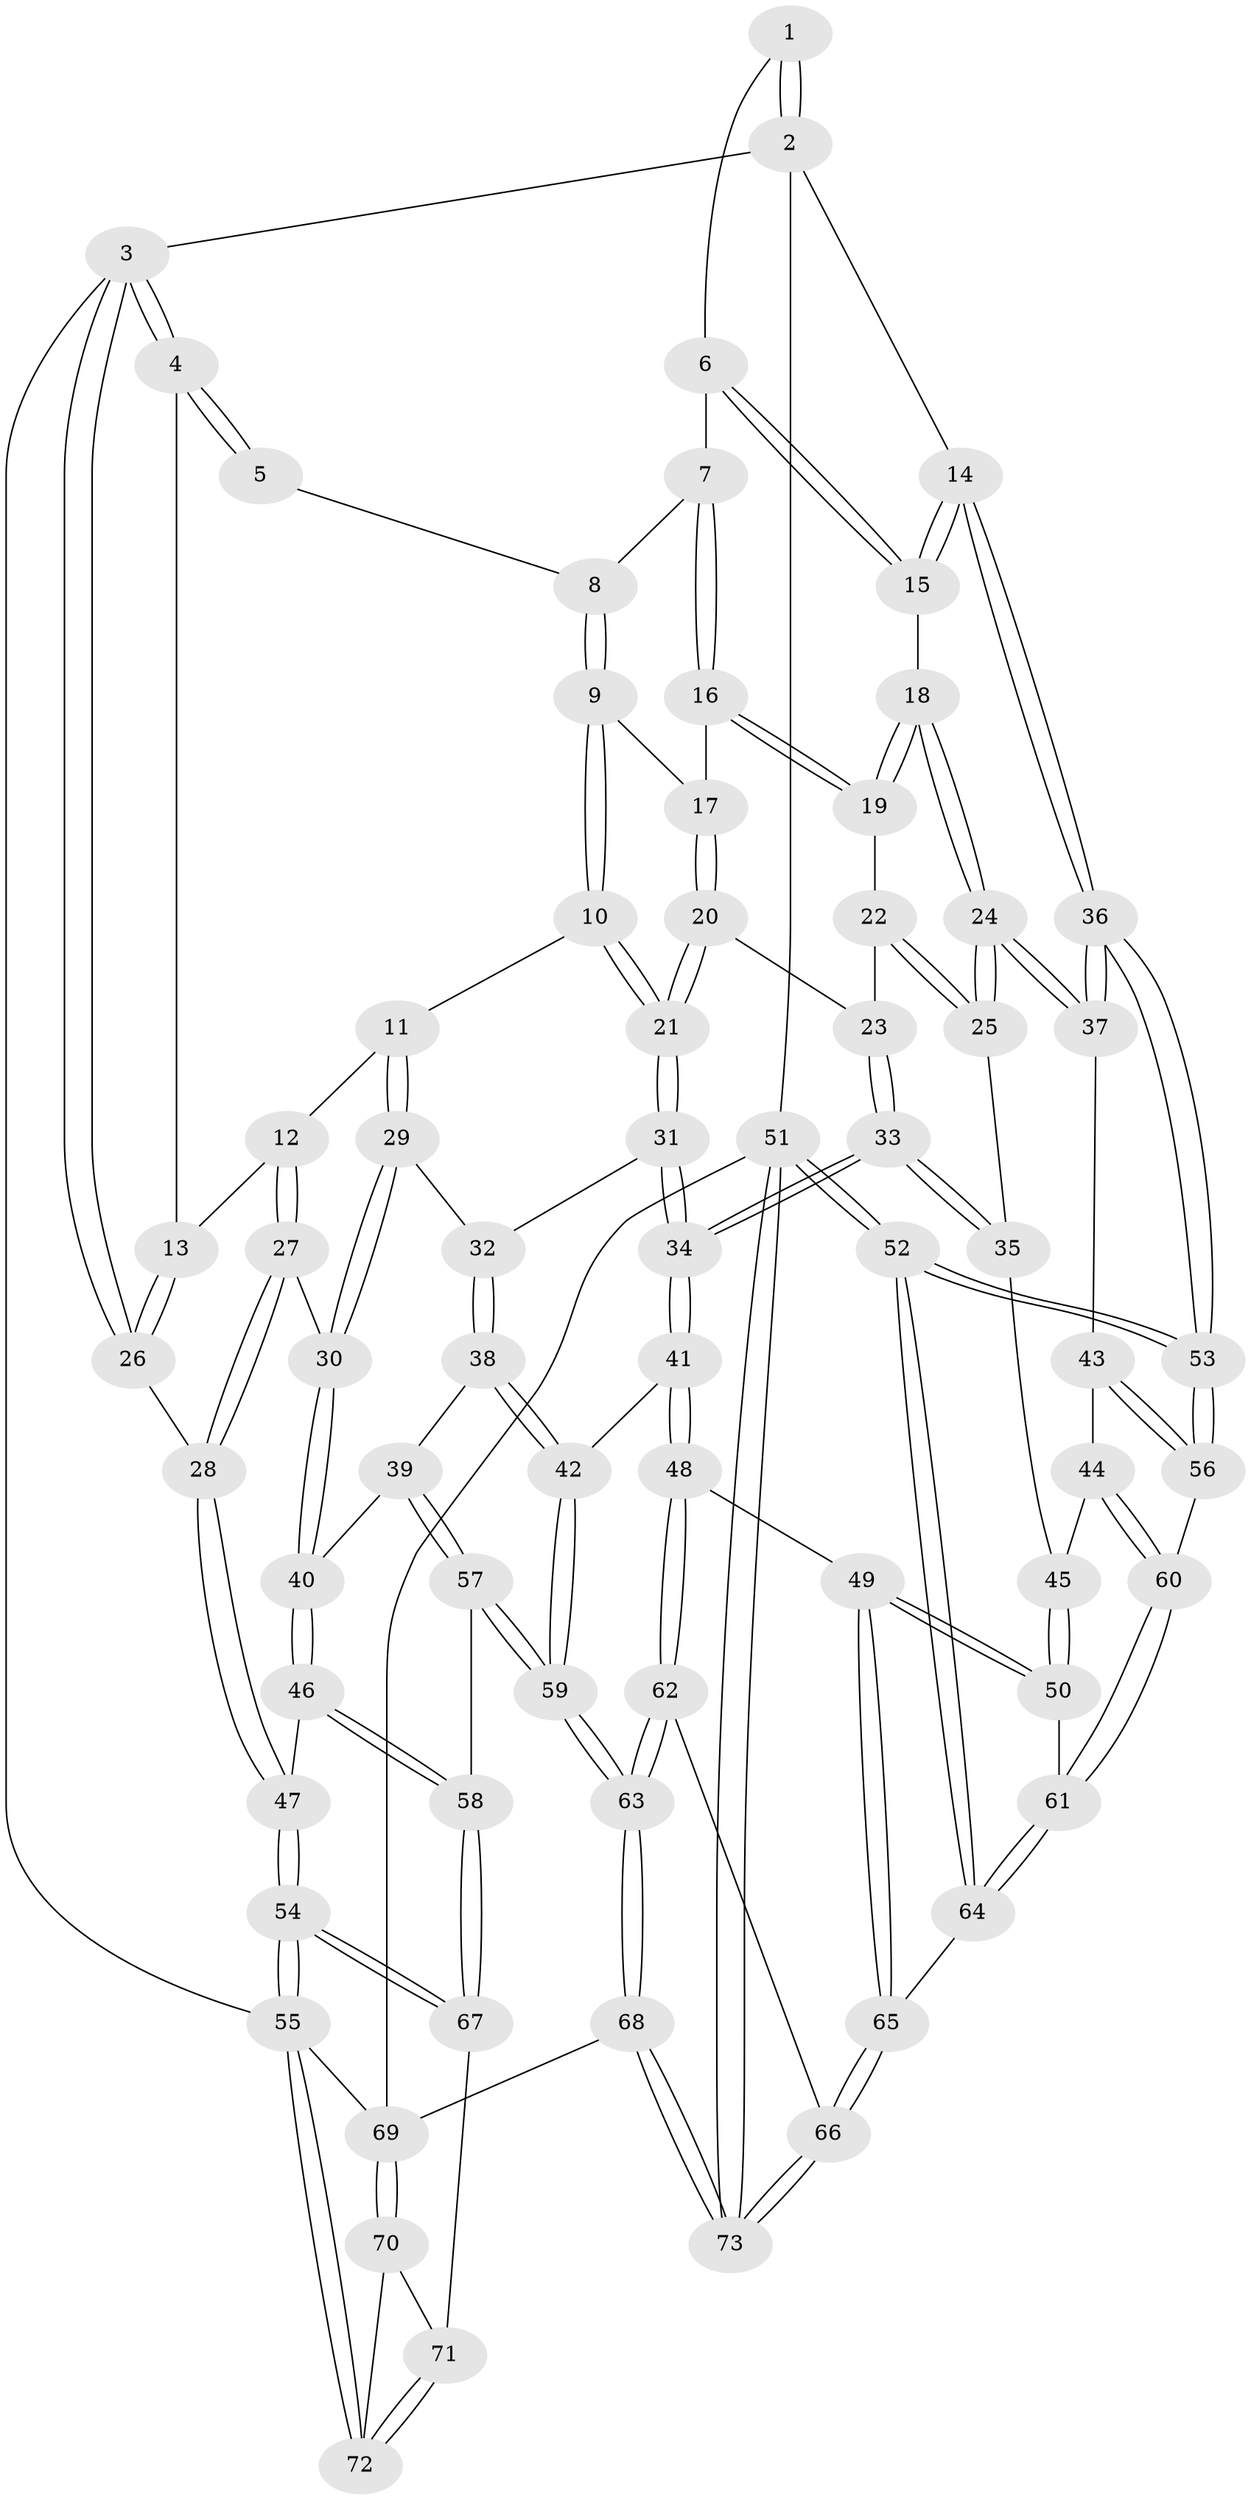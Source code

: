 // coarse degree distribution, {4: 0.5476190476190477, 7: 0.023809523809523808, 5: 0.30952380952380953, 3: 0.09523809523809523, 6: 0.023809523809523808}
// Generated by graph-tools (version 1.1) at 2025/42/03/06/25 10:42:34]
// undirected, 73 vertices, 179 edges
graph export_dot {
graph [start="1"]
  node [color=gray90,style=filled];
  1 [pos="+0.9491423266116833+0"];
  2 [pos="+1+0"];
  3 [pos="+0+0"];
  4 [pos="+0.03659357940368026+0"];
  5 [pos="+0.49106676593048015+0"];
  6 [pos="+0.7411685694343016+0.12649044538052545"];
  7 [pos="+0.7085524793908987+0.14455896903716908"];
  8 [pos="+0.4955583086698829+0"];
  9 [pos="+0.44834791784844125+0.1508501030877243"];
  10 [pos="+0.4378161231224006+0.15789280119117763"];
  11 [pos="+0.2582210564995849+0.21477688709940268"];
  12 [pos="+0.19586915010349476+0.1919959824905881"];
  13 [pos="+0.1920190788584947+0.1867788719384027"];
  14 [pos="+1+0"];
  15 [pos="+0.8809146635278826+0.1985476907263543"];
  16 [pos="+0.6740884519147341+0.1956392511935887"];
  17 [pos="+0.4803429577428858+0.16699368555472283"];
  18 [pos="+0.8753509519148535+0.3049349378457802"];
  19 [pos="+0.6753441982335057+0.20379352544835092"];
  20 [pos="+0.5484827219271191+0.31194185689004833"];
  21 [pos="+0.4605541778210452+0.3714699826509449"];
  22 [pos="+0.671001668298568+0.2553516328819325"];
  23 [pos="+0.6131342774219954+0.3337104739170623"];
  24 [pos="+0.8952689643520088+0.40344726565346833"];
  25 [pos="+0.8281786595124807+0.4220281296947811"];
  26 [pos="+0+0.2536073947505679"];
  27 [pos="+0.052518614253403775+0.4322415574552297"];
  28 [pos="+0+0.42471286746253173"];
  29 [pos="+0.3254549553900124+0.3955045855658938"];
  30 [pos="+0.08253045924928519+0.46131986545902876"];
  31 [pos="+0.441424032153819+0.4165499734232587"];
  32 [pos="+0.3513024642205524+0.42643083508856605"];
  33 [pos="+0.6271908865480484+0.49857804736999345"];
  34 [pos="+0.605465155435413+0.5222923009788828"];
  35 [pos="+0.809445866544036+0.4351467095920488"];
  36 [pos="+1+0.4633038191247067"];
  37 [pos="+1+0.46252583601572134"];
  38 [pos="+0.3469831079278751+0.44068672171324985"];
  39 [pos="+0.18539617079499837+0.5816881465229702"];
  40 [pos="+0.11609506659426894+0.5204030235412385"];
  41 [pos="+0.597910522975585+0.5761179126155465"];
  42 [pos="+0.3911260638815115+0.628089328117831"];
  43 [pos="+0.9205530227489257+0.6131360760182855"];
  44 [pos="+0.8931713596298432+0.6391220952983019"];
  45 [pos="+0.8078525228985403+0.5793194919051243"];
  46 [pos="+0+0.678927011606146"];
  47 [pos="+0+0.7008571084528497"];
  48 [pos="+0.6320486562381424+0.6575842143321835"];
  49 [pos="+0.6555300620600164+0.6689134187090766"];
  50 [pos="+0.7293144464523962+0.6672816947882139"];
  51 [pos="+1+1"];
  52 [pos="+1+1"];
  53 [pos="+1+0.8273756845917106"];
  54 [pos="+0+0.7782748026966686"];
  55 [pos="+0+0.8871094757189822"];
  56 [pos="+0.9820591611323742+0.7288167189384203"];
  57 [pos="+0.24853973285855177+0.7682010615556698"];
  58 [pos="+0.24572200632226476+0.7694633077682642"];
  59 [pos="+0.2728013377541016+0.7725435705605656"];
  60 [pos="+0.8604494365592257+0.7031374176966377"];
  61 [pos="+0.8554978258621821+0.7075919967193777"];
  62 [pos="+0.47970444227090053+0.8795467710138827"];
  63 [pos="+0.4341359827652333+0.9096446937575384"];
  64 [pos="+0.8572210744317315+0.7886136201412559"];
  65 [pos="+0.7592978102809299+0.8863441351765834"];
  66 [pos="+0.7587438138588664+0.8886233845794685"];
  67 [pos="+0.2020590574142301+0.8094922587578213"];
  68 [pos="+0.4559147052050241+1"];
  69 [pos="+0.14204881450330592+1"];
  70 [pos="+0.12039582065673694+0.9803688286560569"];
  71 [pos="+0.16670590523805642+0.8563486478071899"];
  72 [pos="+0+0.898022317724104"];
  73 [pos="+0.9004359672309429+1"];
  1 -- 2;
  1 -- 2;
  1 -- 6;
  2 -- 3;
  2 -- 14;
  2 -- 51;
  3 -- 4;
  3 -- 4;
  3 -- 26;
  3 -- 26;
  3 -- 55;
  4 -- 5;
  4 -- 5;
  4 -- 13;
  5 -- 8;
  6 -- 7;
  6 -- 15;
  6 -- 15;
  7 -- 8;
  7 -- 16;
  7 -- 16;
  8 -- 9;
  8 -- 9;
  9 -- 10;
  9 -- 10;
  9 -- 17;
  10 -- 11;
  10 -- 21;
  10 -- 21;
  11 -- 12;
  11 -- 29;
  11 -- 29;
  12 -- 13;
  12 -- 27;
  12 -- 27;
  13 -- 26;
  13 -- 26;
  14 -- 15;
  14 -- 15;
  14 -- 36;
  14 -- 36;
  15 -- 18;
  16 -- 17;
  16 -- 19;
  16 -- 19;
  17 -- 20;
  17 -- 20;
  18 -- 19;
  18 -- 19;
  18 -- 24;
  18 -- 24;
  19 -- 22;
  20 -- 21;
  20 -- 21;
  20 -- 23;
  21 -- 31;
  21 -- 31;
  22 -- 23;
  22 -- 25;
  22 -- 25;
  23 -- 33;
  23 -- 33;
  24 -- 25;
  24 -- 25;
  24 -- 37;
  24 -- 37;
  25 -- 35;
  26 -- 28;
  27 -- 28;
  27 -- 28;
  27 -- 30;
  28 -- 47;
  28 -- 47;
  29 -- 30;
  29 -- 30;
  29 -- 32;
  30 -- 40;
  30 -- 40;
  31 -- 32;
  31 -- 34;
  31 -- 34;
  32 -- 38;
  32 -- 38;
  33 -- 34;
  33 -- 34;
  33 -- 35;
  33 -- 35;
  34 -- 41;
  34 -- 41;
  35 -- 45;
  36 -- 37;
  36 -- 37;
  36 -- 53;
  36 -- 53;
  37 -- 43;
  38 -- 39;
  38 -- 42;
  38 -- 42;
  39 -- 40;
  39 -- 57;
  39 -- 57;
  40 -- 46;
  40 -- 46;
  41 -- 42;
  41 -- 48;
  41 -- 48;
  42 -- 59;
  42 -- 59;
  43 -- 44;
  43 -- 56;
  43 -- 56;
  44 -- 45;
  44 -- 60;
  44 -- 60;
  45 -- 50;
  45 -- 50;
  46 -- 47;
  46 -- 58;
  46 -- 58;
  47 -- 54;
  47 -- 54;
  48 -- 49;
  48 -- 62;
  48 -- 62;
  49 -- 50;
  49 -- 50;
  49 -- 65;
  49 -- 65;
  50 -- 61;
  51 -- 52;
  51 -- 52;
  51 -- 73;
  51 -- 73;
  51 -- 69;
  52 -- 53;
  52 -- 53;
  52 -- 64;
  52 -- 64;
  53 -- 56;
  53 -- 56;
  54 -- 55;
  54 -- 55;
  54 -- 67;
  54 -- 67;
  55 -- 72;
  55 -- 72;
  55 -- 69;
  56 -- 60;
  57 -- 58;
  57 -- 59;
  57 -- 59;
  58 -- 67;
  58 -- 67;
  59 -- 63;
  59 -- 63;
  60 -- 61;
  60 -- 61;
  61 -- 64;
  61 -- 64;
  62 -- 63;
  62 -- 63;
  62 -- 66;
  63 -- 68;
  63 -- 68;
  64 -- 65;
  65 -- 66;
  65 -- 66;
  66 -- 73;
  66 -- 73;
  67 -- 71;
  68 -- 69;
  68 -- 73;
  68 -- 73;
  69 -- 70;
  69 -- 70;
  70 -- 71;
  70 -- 72;
  71 -- 72;
  71 -- 72;
}
